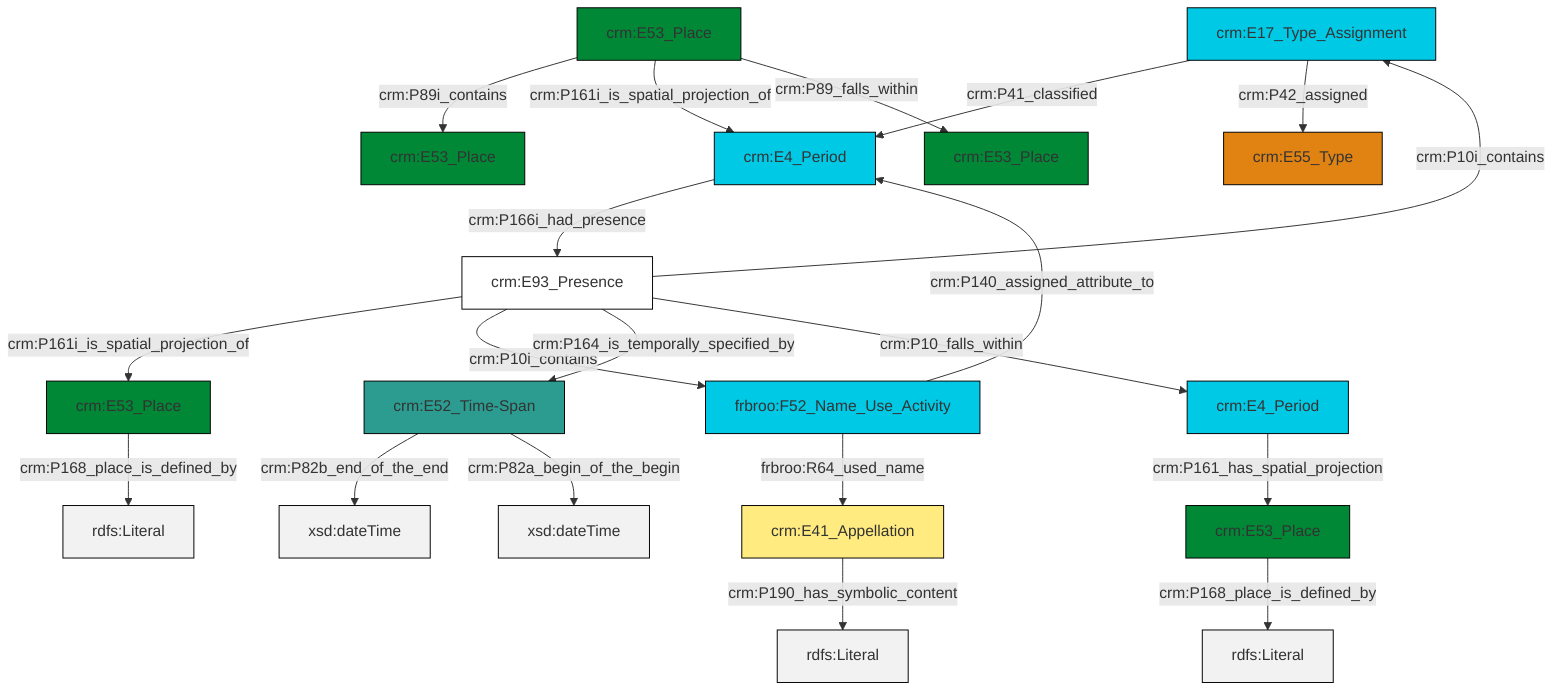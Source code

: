 graph TD
classDef Literal fill:#f2f2f2,stroke:#000000;
classDef CRM_Entity fill:#FFFFFF,stroke:#000000;
classDef Temporal_Entity fill:#00C9E6, stroke:#000000;
classDef Type fill:#E18312, stroke:#000000;
classDef Time-Span fill:#2C9C91, stroke:#000000;
classDef Appellation fill:#FFEB7F, stroke:#000000;
classDef Place fill:#008836, stroke:#000000;
classDef Persistent_Item fill:#B266B2, stroke:#000000;
classDef Conceptual_Object fill:#FFD700, stroke:#000000;
classDef Physical_Thing fill:#D2B48C, stroke:#000000;
classDef Actor fill:#f58aad, stroke:#000000;
classDef PC_Classes fill:#4ce600, stroke:#000000;
classDef Multi fill:#cccccc,stroke:#000000;

0["crm:E41_Appellation"]:::Appellation -->|crm:P190_has_symbolic_content| 1[rdfs:Literal]:::Literal
2["crm:E17_Type_Assignment"]:::Temporal_Entity -->|crm:P41_classified| 3["crm:E4_Period"]:::Temporal_Entity
4["crm:E52_Time-Span"]:::Time-Span -->|crm:P82b_end_of_the_end| 5[xsd:dateTime]:::Literal
6["crm:E53_Place"]:::Place -->|crm:P89i_contains| 7["crm:E53_Place"]:::Place
11["frbroo:F52_Name_Use_Activity"]:::Temporal_Entity -->|frbroo:R64_used_name| 0["crm:E41_Appellation"]:::Appellation
12["crm:E53_Place"]:::Place -->|crm:P168_place_is_defined_by| 13[rdfs:Literal]:::Literal
2["crm:E17_Type_Assignment"]:::Temporal_Entity -->|crm:P42_assigned| 15["crm:E55_Type"]:::Type
16["crm:E93_Presence"]:::CRM_Entity -->|crm:P161i_is_spatial_projection_of| 17["crm:E53_Place"]:::Place
11["frbroo:F52_Name_Use_Activity"]:::Temporal_Entity -->|crm:P140_assigned_attribute_to| 3["crm:E4_Period"]:::Temporal_Entity
16["crm:E93_Presence"]:::CRM_Entity -->|crm:P10i_contains| 11["frbroo:F52_Name_Use_Activity"]:::Temporal_Entity
16["crm:E93_Presence"]:::CRM_Entity -->|crm:P164_is_temporally_specified_by| 4["crm:E52_Time-Span"]:::Time-Span
21["crm:E4_Period"]:::Temporal_Entity -->|crm:P161_has_spatial_projection| 12["crm:E53_Place"]:::Place
6["crm:E53_Place"]:::Place -->|crm:P161i_is_spatial_projection_of| 3["crm:E4_Period"]:::Temporal_Entity
3["crm:E4_Period"]:::Temporal_Entity -->|crm:P166i_had_presence| 16["crm:E93_Presence"]:::CRM_Entity
16["crm:E93_Presence"]:::CRM_Entity -->|crm:P10i_contains| 2["crm:E17_Type_Assignment"]:::Temporal_Entity
6["crm:E53_Place"]:::Place -->|crm:P89_falls_within| 9["crm:E53_Place"]:::Place
4["crm:E52_Time-Span"]:::Time-Span -->|crm:P82a_begin_of_the_begin| 25[xsd:dateTime]:::Literal
17["crm:E53_Place"]:::Place -->|crm:P168_place_is_defined_by| 27[rdfs:Literal]:::Literal
16["crm:E93_Presence"]:::CRM_Entity -->|crm:P10_falls_within| 21["crm:E4_Period"]:::Temporal_Entity